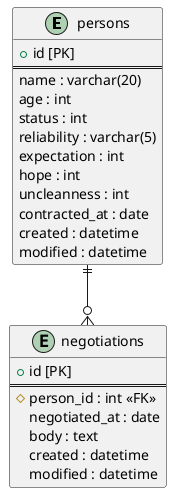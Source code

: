 @startuml{er.png}

entity "persons" {
  + id [PK]
  ==
  name : varchar(20)
  age : int
  status : int
  reliability : varchar(5)
  expectation : int
  hope : int
  uncleanness : int
  contracted_at : date
  created : datetime
  modified : datetime
}

entity "negotiations" {
  + id [PK]
  ==
  #person_id : int <<FK>>
  negotiated_at : date
  body : text
  created : datetime
  modified : datetime
}

persons ||--o{ negotiations

@enduml